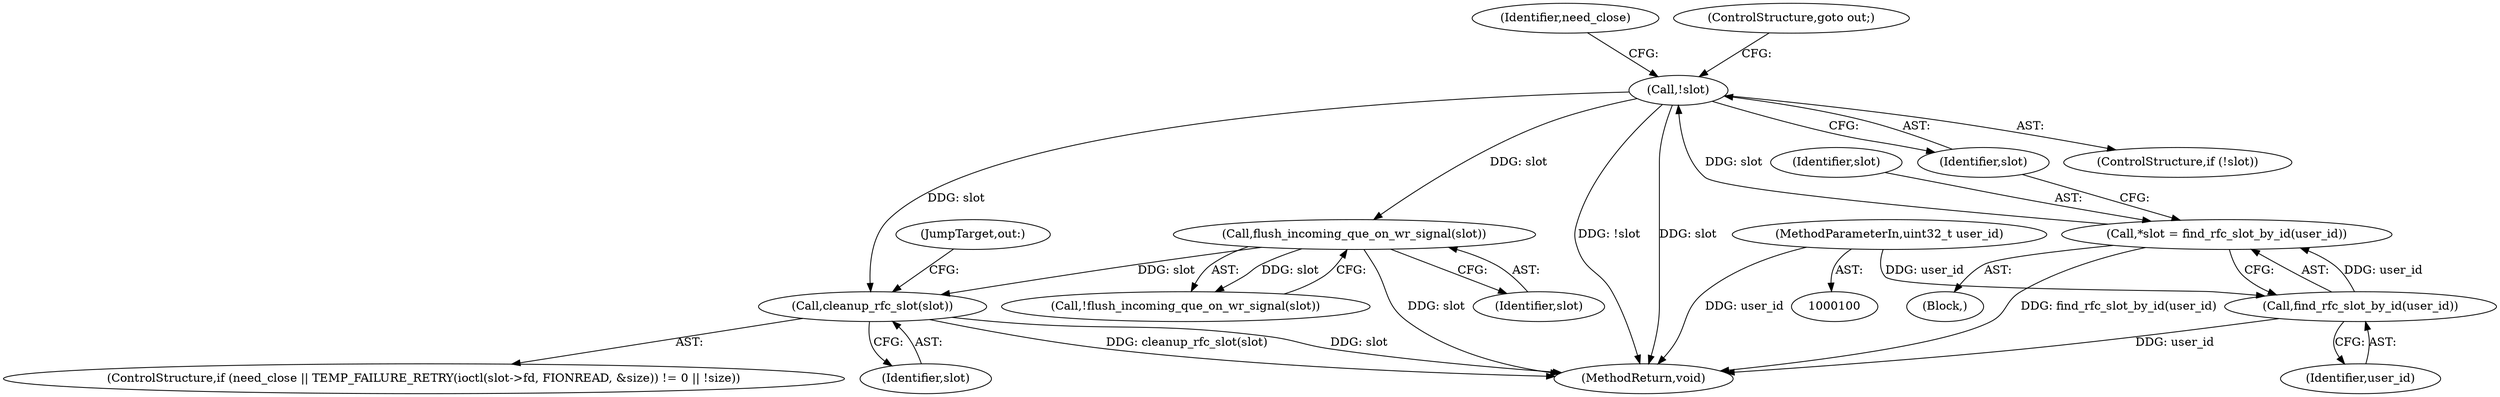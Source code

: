 digraph "0_Android_472271b153c5dc53c28beac55480a8d8434b2d5c_34@pointer" {
"1000240" [label="(Call,cleanup_rfc_slot(slot))"];
"1000114" [label="(Call,!slot)"];
"1000109" [label="(Call,*slot = find_rfc_slot_by_id(user_id))"];
"1000111" [label="(Call,find_rfc_slot_by_id(user_id))"];
"1000103" [label="(MethodParameterIn,uint32_t user_id)"];
"1000198" [label="(Call,flush_incoming_que_on_wr_signal(slot))"];
"1000240" [label="(Call,cleanup_rfc_slot(slot))"];
"1000246" [label="(MethodReturn,void)"];
"1000119" [label="(Identifier,need_close)"];
"1000224" [label="(ControlStructure,if (need_close || TEMP_FAILURE_RETRY(ioctl(slot->fd, FIONREAD, &size)) != 0 || !size))"];
"1000242" [label="(JumpTarget,out:)"];
"1000199" [label="(Identifier,slot)"];
"1000198" [label="(Call,flush_incoming_que_on_wr_signal(slot))"];
"1000104" [label="(Block,)"];
"1000103" [label="(MethodParameterIn,uint32_t user_id)"];
"1000109" [label="(Call,*slot = find_rfc_slot_by_id(user_id))"];
"1000110" [label="(Identifier,slot)"];
"1000197" [label="(Call,!flush_incoming_que_on_wr_signal(slot))"];
"1000116" [label="(ControlStructure,goto out;)"];
"1000111" [label="(Call,find_rfc_slot_by_id(user_id))"];
"1000113" [label="(ControlStructure,if (!slot))"];
"1000115" [label="(Identifier,slot)"];
"1000241" [label="(Identifier,slot)"];
"1000112" [label="(Identifier,user_id)"];
"1000114" [label="(Call,!slot)"];
"1000240" -> "1000224"  [label="AST: "];
"1000240" -> "1000241"  [label="CFG: "];
"1000241" -> "1000240"  [label="AST: "];
"1000242" -> "1000240"  [label="CFG: "];
"1000240" -> "1000246"  [label="DDG: cleanup_rfc_slot(slot)"];
"1000240" -> "1000246"  [label="DDG: slot"];
"1000114" -> "1000240"  [label="DDG: slot"];
"1000198" -> "1000240"  [label="DDG: slot"];
"1000114" -> "1000113"  [label="AST: "];
"1000114" -> "1000115"  [label="CFG: "];
"1000115" -> "1000114"  [label="AST: "];
"1000116" -> "1000114"  [label="CFG: "];
"1000119" -> "1000114"  [label="CFG: "];
"1000114" -> "1000246"  [label="DDG: !slot"];
"1000114" -> "1000246"  [label="DDG: slot"];
"1000109" -> "1000114"  [label="DDG: slot"];
"1000114" -> "1000198"  [label="DDG: slot"];
"1000109" -> "1000104"  [label="AST: "];
"1000109" -> "1000111"  [label="CFG: "];
"1000110" -> "1000109"  [label="AST: "];
"1000111" -> "1000109"  [label="AST: "];
"1000115" -> "1000109"  [label="CFG: "];
"1000109" -> "1000246"  [label="DDG: find_rfc_slot_by_id(user_id)"];
"1000111" -> "1000109"  [label="DDG: user_id"];
"1000111" -> "1000112"  [label="CFG: "];
"1000112" -> "1000111"  [label="AST: "];
"1000111" -> "1000246"  [label="DDG: user_id"];
"1000103" -> "1000111"  [label="DDG: user_id"];
"1000103" -> "1000100"  [label="AST: "];
"1000103" -> "1000246"  [label="DDG: user_id"];
"1000198" -> "1000197"  [label="AST: "];
"1000198" -> "1000199"  [label="CFG: "];
"1000199" -> "1000198"  [label="AST: "];
"1000197" -> "1000198"  [label="CFG: "];
"1000198" -> "1000246"  [label="DDG: slot"];
"1000198" -> "1000197"  [label="DDG: slot"];
}
